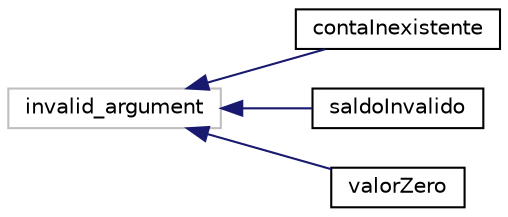 digraph "Graphical Class Hierarchy"
{
  edge [fontname="Helvetica",fontsize="10",labelfontname="Helvetica",labelfontsize="10"];
  node [fontname="Helvetica",fontsize="10",shape=record];
  rankdir="LR";
  Node152 [label="invalid_argument",height=0.2,width=0.4,color="grey75", fillcolor="white", style="filled"];
  Node152 -> Node0 [dir="back",color="midnightblue",fontsize="10",style="solid",fontname="Helvetica"];
  Node0 [label="contaInexistente",height=0.2,width=0.4,color="black", fillcolor="white", style="filled",URL="$classcontaInexistente.html"];
  Node152 -> Node154 [dir="back",color="midnightblue",fontsize="10",style="solid",fontname="Helvetica"];
  Node154 [label="saldoInvalido",height=0.2,width=0.4,color="black", fillcolor="white", style="filled",URL="$classsaldoInvalido.html"];
  Node152 -> Node155 [dir="back",color="midnightblue",fontsize="10",style="solid",fontname="Helvetica"];
  Node155 [label="valorZero",height=0.2,width=0.4,color="black", fillcolor="white", style="filled",URL="$classvalorZero.html"];
}
